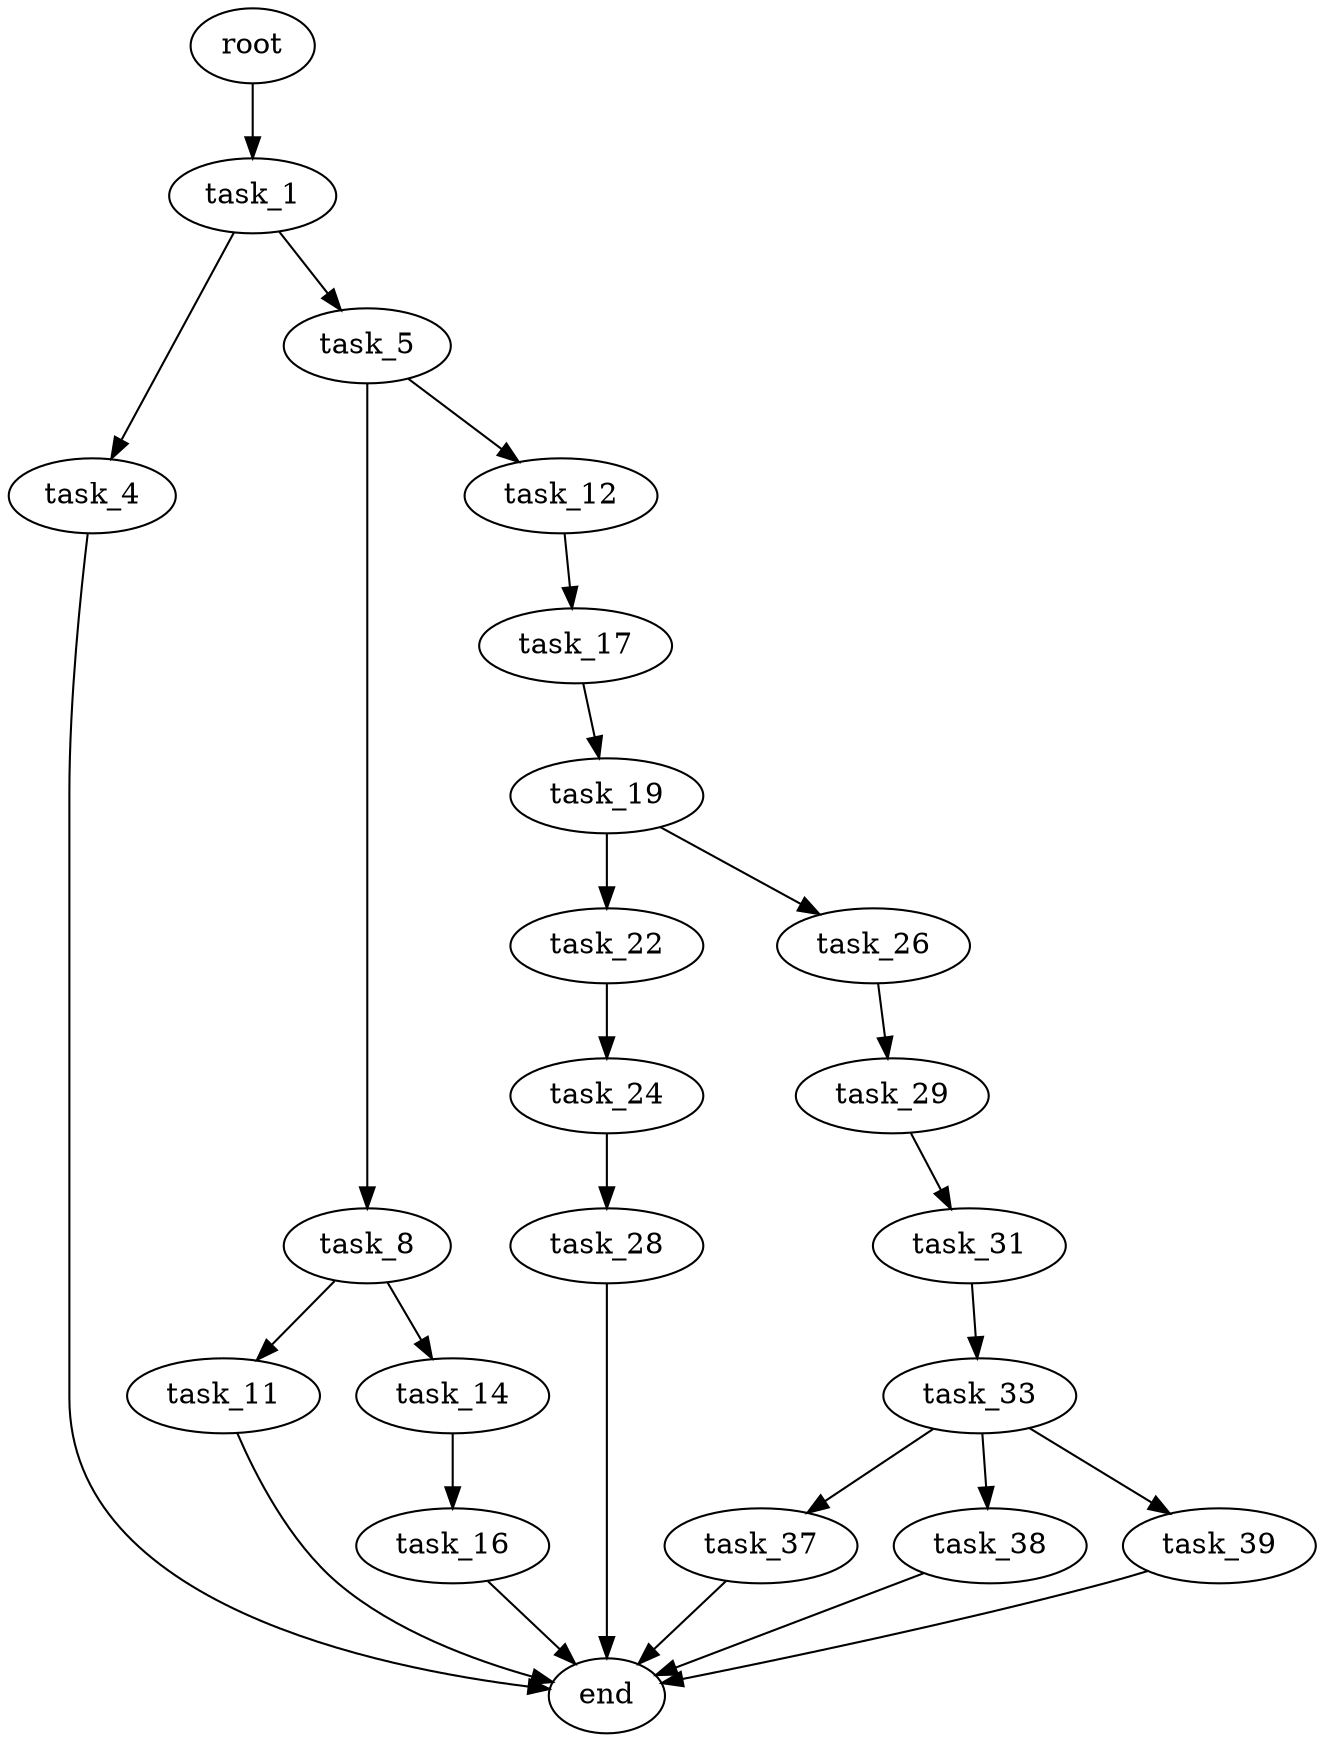 digraph G {
  root [size="0.000000"];
  task_1 [size="8589934592.000000"];
  task_4 [size="50697207843.000000"];
  task_5 [size="28991029248.000000"];
  task_8 [size="14324146126.000000"];
  task_11 [size="231928233984.000000"];
  task_12 [size="42324670201.000000"];
  task_14 [size="205380475738.000000"];
  task_16 [size="15946914324.000000"];
  task_17 [size="611496659140.000000"];
  task_19 [size="37071912180.000000"];
  task_22 [size="68719476736.000000"];
  task_24 [size="11743601094.000000"];
  task_26 [size="782757789696.000000"];
  task_28 [size="852030115542.000000"];
  task_29 [size="1036349648.000000"];
  task_31 [size="28991029248.000000"];
  task_33 [size="1073741824000.000000"];
  task_37 [size="549755813888.000000"];
  task_38 [size="8687952683.000000"];
  task_39 [size="174525907406.000000"];
  end [size="0.000000"];

  root -> task_1 [size="1.000000"];
  task_1 -> task_4 [size="33554432.000000"];
  task_1 -> task_5 [size="33554432.000000"];
  task_4 -> end [size="1.000000"];
  task_5 -> task_8 [size="75497472.000000"];
  task_5 -> task_12 [size="75497472.000000"];
  task_8 -> task_11 [size="301989888.000000"];
  task_8 -> task_14 [size="301989888.000000"];
  task_11 -> end [size="1.000000"];
  task_12 -> task_17 [size="134217728.000000"];
  task_14 -> task_16 [size="134217728.000000"];
  task_16 -> end [size="1.000000"];
  task_17 -> task_19 [size="679477248.000000"];
  task_19 -> task_22 [size="679477248.000000"];
  task_19 -> task_26 [size="679477248.000000"];
  task_22 -> task_24 [size="134217728.000000"];
  task_24 -> task_28 [size="301989888.000000"];
  task_26 -> task_29 [size="679477248.000000"];
  task_28 -> end [size="1.000000"];
  task_29 -> task_31 [size="75497472.000000"];
  task_31 -> task_33 [size="75497472.000000"];
  task_33 -> task_37 [size="838860800.000000"];
  task_33 -> task_38 [size="838860800.000000"];
  task_33 -> task_39 [size="838860800.000000"];
  task_37 -> end [size="1.000000"];
  task_38 -> end [size="1.000000"];
  task_39 -> end [size="1.000000"];
}
